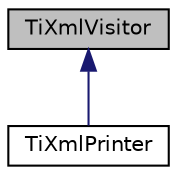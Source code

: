 digraph "TiXmlVisitor"
{
  edge [fontname="Helvetica",fontsize="10",labelfontname="Helvetica",labelfontsize="10"];
  node [fontname="Helvetica",fontsize="10",shape=record];
  Node1 [label="TiXmlVisitor",height=0.2,width=0.4,color="black", fillcolor="grey75", style="filled", fontcolor="black"];
  Node1 -> Node2 [dir="back",color="midnightblue",fontsize="10",style="solid",fontname="Helvetica"];
  Node2 [label="TiXmlPrinter",height=0.2,width=0.4,color="black", fillcolor="white", style="filled",URL="$class_ti_xml_printer.html",tooltip="Part of the tinyxml library. "];
}
